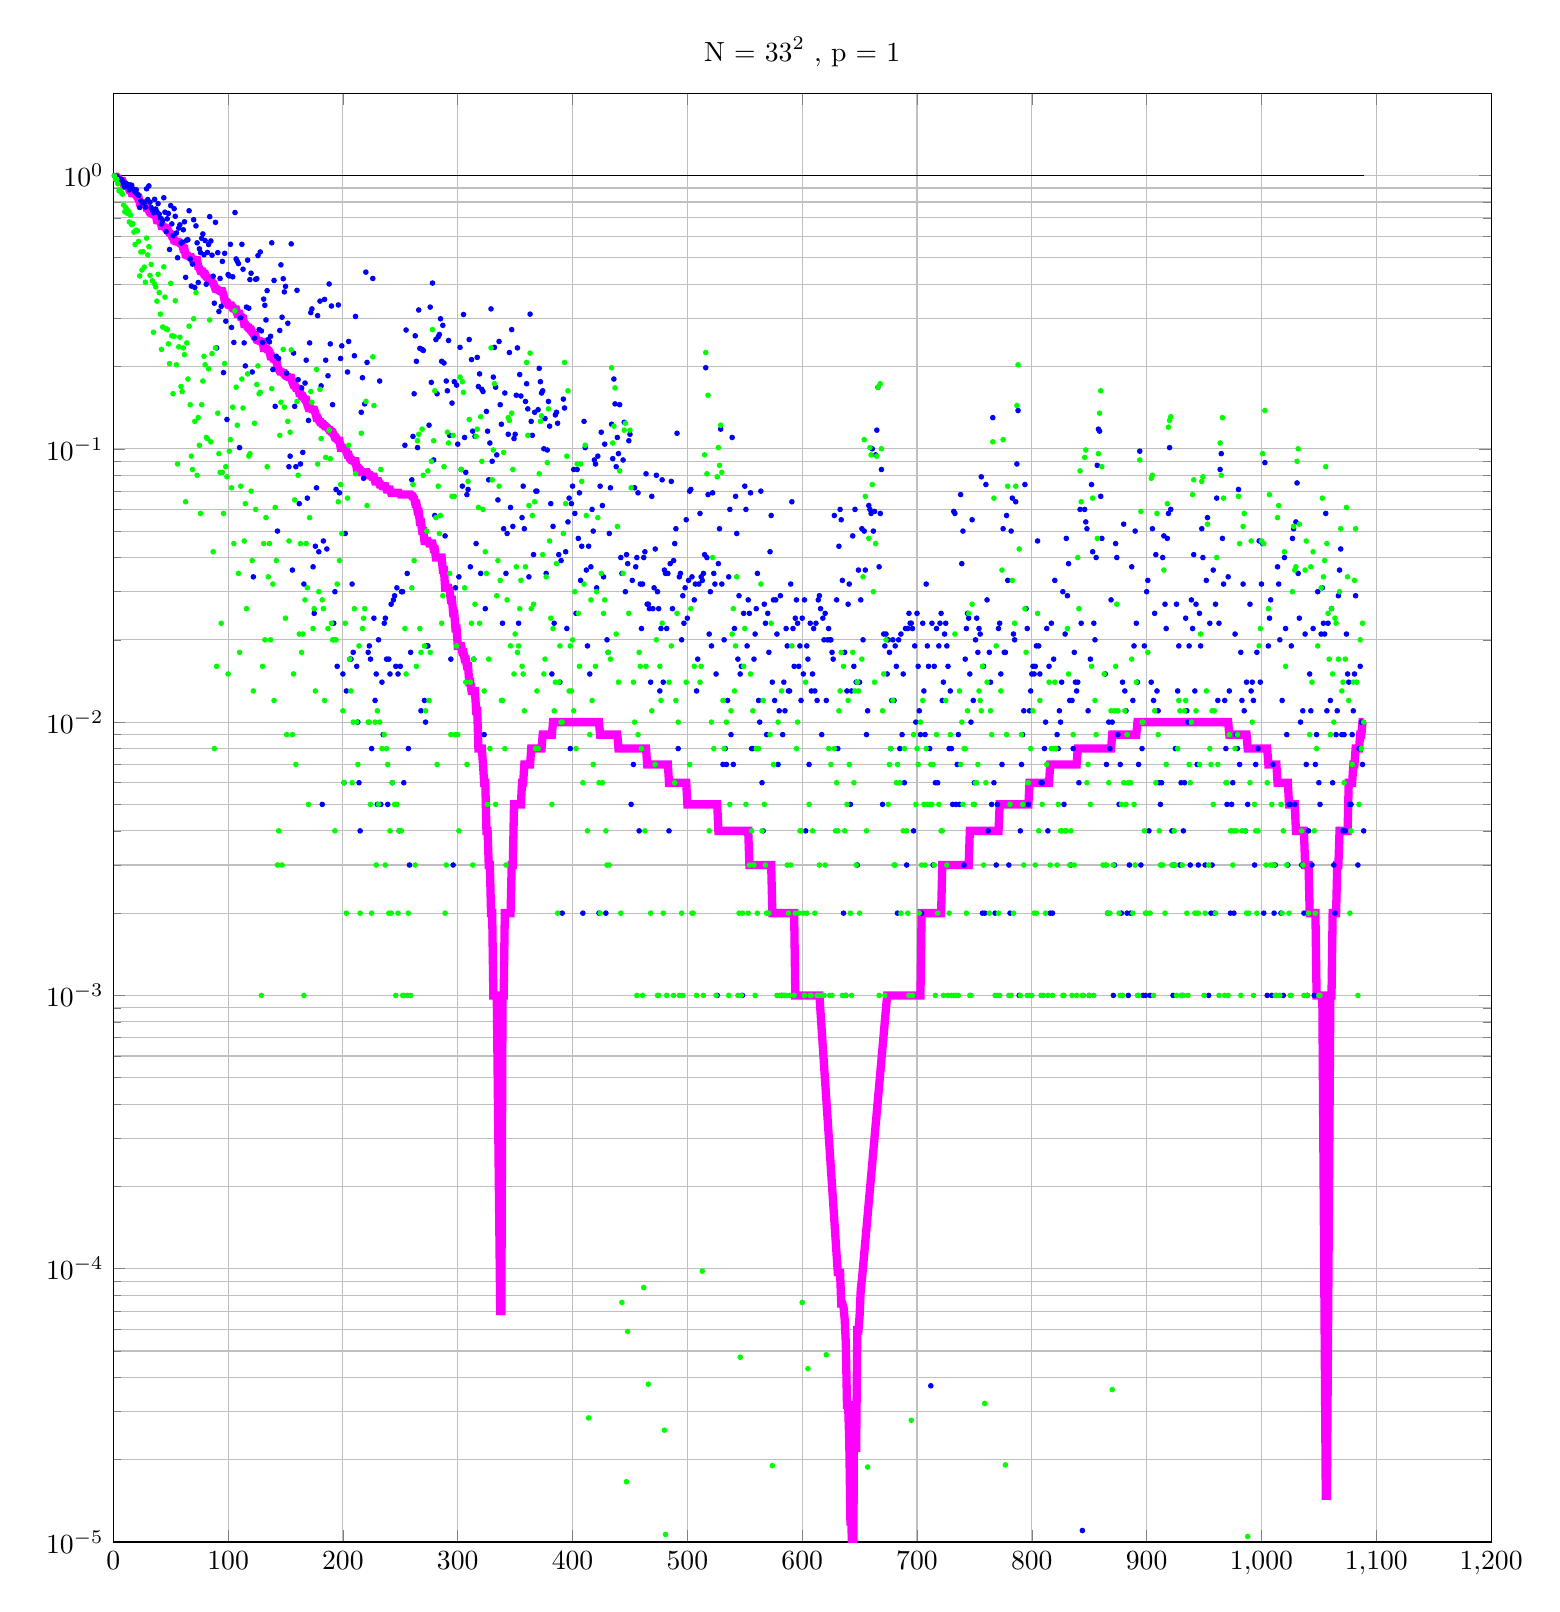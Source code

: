 % This file was created by matlab2tikz v0.3.3.
% Copyright (c) 2008--2013, Nico Schlmer <nico.schloemer@gmail.com>
% All rights reserved.
% 
% The latest updates can be retrieved from
%   http://www.mathworks.com/matlabcentral/fileexchange/22022-matlab2tikz
% where you can also make suggestions and rate matlab2tikz.
% 
% 
% 

% defining custom colors
\definecolor{mycolor1}{rgb}{1,0,1}

\begin{tikzpicture}

\begin{axis}[%
width=6.889in,
height=7.244in,
scale only axis,
xmin=0,
xmax=1200,
xmajorgrids,
ymode=log,
ymin=1e-05,
ymax=2,
yminorticks=true,
ymajorgrids,
yminorgrids,
title={$\text{N = 33}^\text{2}\text{ , p = 1}$}
]
\addplot [
color=black,
solid,
forget plot
]
table[row sep=crcr]{
1 1.0\\
2 1.0\\
3 1.0\\
4 1.0\\
5 1.0\\
6 1.0\\
7 1.0\\
8 1.0\\
9 1.0\\
10 1.0\\
11 1.0\\
12 1.0\\
13 1.0\\
14 1.0\\
15 1.0\\
16 1.0\\
17 1.0\\
18 1\\
19 1.0\\
20 1.0\\
21 1.0\\
22 1.0\\
23 1\\
24 1.0\\
25 1.0\\
26 1.0\\
27 1\\
28 1.0\\
29 1.0\\
30 1.0\\
31 1.0\\
32 1.0\\
33 1.0\\
34 1.0\\
35 1.0\\
36 1.0\\
37 1.0\\
38 1.0\\
39 1.0\\
40 1.0\\
41 1.0\\
42 1.0\\
43 1.0\\
44 1.0\\
45 1.0\\
46 1.0\\
47 1.0\\
48 1.0\\
49 1.0\\
50 1.0\\
51 1.0\\
52 1.0\\
53 1.0\\
54 1.0\\
55 1\\
56 1.0\\
57 1.0\\
58 1.0\\
59 1\\
60 1.0\\
61 1.0\\
62 1\\
63 1.0\\
64 1.0\\
65 1.0\\
66 1.0\\
67 1.0\\
68 1.0\\
69 1.0\\
70 1\\
71 1.0\\
72 1.0\\
73 1.0\\
74 1.0\\
75 1\\
76 1.0\\
77 1.0\\
78 1.0\\
79 1.0\\
80 1.0\\
81 1\\
82 1.0\\
83 1.0\\
84 1.0\\
85 1.0\\
86 1.0\\
87 1.0\\
88 1\\
89 1.0\\
90 1.0\\
91 1.0\\
92 1.0\\
93 1.0\\
94 1.0\\
95 1.0\\
96 1.0\\
97 1.0\\
98 1.0\\
99 1.0\\
100 1.0\\
101 1.0\\
102 1.0\\
103 1.0\\
104 1.0\\
105 1.0\\
106 1.0\\
107 1.0\\
108 1.0\\
109 1.0\\
110 1\\
111 1.0\\
112 1.0\\
113 1.0\\
114 1.0\\
115 1.0\\
116 1.0\\
117 1.0\\
118 1.0\\
119 1.0\\
120 1.0\\
121 1.0\\
122 1.0\\
123 1\\
124 1.0\\
125 1.0\\
126 1.0\\
127 1\\
128 1.0\\
129 1.0\\
130 1.0\\
131 1.0\\
132 1.0\\
133 1.0\\
134 1\\
135 1.0\\
136 1.0\\
137 1.0\\
138 1.0\\
139 1.0\\
140 1.0\\
141 1.0\\
142 1\\
143 1.0\\
144 1\\
145 1.0\\
146 1.0\\
147 1.0\\
148 1.0\\
149 1.0\\
150 1.0\\
151 1.0\\
152 1.0\\
153 1.0\\
154 1.0\\
155 1.0\\
156 1.0\\
157 1.0\\
158 1.0\\
159 1\\
160 1.0\\
161 1.0\\
162 1\\
163 1.0\\
164 1.0\\
165 1.0\\
166 1.0\\
167 1.0\\
168 1.0\\
169 1.0\\
170 1.0\\
171 1.0\\
172 1.0\\
173 1.0\\
174 1.0\\
175 1.0\\
176 1.0\\
177 1.0\\
178 1.0\\
179 1.0\\
180 1.0\\
181 1.0\\
182 1.0\\
183 1\\
184 1.0\\
185 1.0\\
186 1.0\\
187 1.0\\
188 1.0\\
189 1\\
190 1.0\\
191 1.0\\
192 1.0\\
193 1\\
194 1.0\\
195 1.0\\
196 1.0\\
197 1.0\\
198 1.0\\
199 1\\
200 1.0\\
201 1.0\\
202 1.0\\
203 1.0\\
204 1.0\\
205 1.0\\
206 1.0\\
207 1.0\\
208 1.0\\
209 1.0\\
210 1.0\\
211 1.0\\
212 1.0\\
213 1\\
214 1.0\\
215 1.0\\
216 1.0\\
217 1.0\\
218 1.0\\
219 1.0\\
220 1.0\\
221 1.0\\
222 1.0\\
223 1.0\\
224 1.0\\
225 1\\
226 1.0\\
227 1.0\\
228 1.0\\
229 1.0\\
230 1.0\\
231 1.0\\
232 1.0\\
233 1.0\\
234 1.0\\
235 1.0\\
236 1\\
237 1.0\\
238 1\\
239 1.0\\
240 1.0\\
241 1\\
242 1.0\\
243 1.0\\
244 1.0\\
245 1.0\\
246 1.0\\
247 1.0\\
248 1.0\\
249 1.0\\
250 1.0\\
251 1.0\\
252 1.0\\
253 1.0\\
254 1.0\\
255 1.0\\
256 1.0\\
257 1.0\\
258 1.0\\
259 1.0\\
260 1.0\\
261 1.0\\
262 1.0\\
263 1.0\\
264 1.0\\
265 1\\
266 1.0\\
267 1.0\\
268 1.0\\
269 1\\
270 1.0\\
271 1.0\\
272 1.0\\
273 1.0\\
274 1.0\\
275 1.0\\
276 1.0\\
277 1.0\\
278 1\\
279 1.0\\
280 1.0\\
281 1.0\\
282 1.0\\
283 1.0\\
284 1\\
285 1.0\\
286 1\\
287 1.0\\
288 1.0\\
289 1.0\\
290 1.0\\
291 1.0\\
292 1.0\\
293 1.0\\
294 1.0\\
295 1.0\\
296 1.0\\
297 1.0\\
298 1.0\\
299 1.0\\
300 1.0\\
301 1.0\\
302 1.0\\
303 1.0\\
304 1\\
305 1\\
306 1.0\\
307 1.0\\
308 1.0\\
309 1.0\\
310 1.0\\
311 1.0\\
312 1.0\\
313 1.0\\
314 1.0\\
315 1.0\\
316 1.0\\
317 1.0\\
318 1.0\\
319 1.0\\
320 1.0\\
321 1.0\\
322 1.0\\
323 1.0\\
324 1.0\\
325 1\\
326 1.0\\
327 1\\
328 1.0\\
329 1.0\\
330 1.0\\
331 1.0\\
332 1.0\\
333 1\\
334 1.0\\
335 1.0\\
336 1.0\\
337 1.0\\
338 1.0\\
339 1.0\\
340 1.0\\
341 1.0\\
342 1.0\\
343 1.0\\
344 1\\
345 1\\
346 1.0\\
347 1.0\\
348 1.0\\
349 1.0\\
350 1.0\\
351 1.0\\
352 1.0\\
353 1.0\\
354 1.0\\
355 1.0\\
356 1.0\\
357 1.0\\
358 1.0\\
359 1.0\\
360 1.0\\
361 1.0\\
362 1.0\\
363 1.0\\
364 1\\
365 1.0\\
366 1.0\\
367 1.0\\
368 1.0\\
369 1.0\\
370 1.0\\
371 1.0\\
372 1.0\\
373 1.0\\
374 1\\
375 1\\
376 1.0\\
377 1.0\\
378 1.0\\
379 1.0\\
380 1.0\\
381 1.0\\
382 1.0\\
383 1.0\\
384 1.0\\
385 1.0\\
386 1.0\\
387 1.0\\
388 1.0\\
389 1.0\\
390 1.0\\
391 1.0\\
392 1.0\\
393 1.0\\
394 1.0\\
395 1\\
396 1.0\\
397 1.0\\
398 1.0\\
399 1.0\\
400 1.0\\
401 1.0\\
402 1.0\\
403 1.0\\
404 1.0\\
405 1.0\\
406 1\\
407 1.0\\
408 1.0\\
409 1.0\\
410 1.0\\
411 1.0\\
412 1.0\\
413 1.0\\
414 1.0\\
415 1.0\\
416 1\\
417 1.0\\
418 1.0\\
419 1.0\\
420 1.0\\
421 1.0\\
422 1.0\\
423 1.0\\
424 1.0\\
425 1\\
426 1.0\\
427 1\\
428 1.0\\
429 1.0\\
430 1.0\\
431 1.0\\
432 1.0\\
433 1.0\\
434 1.0\\
435 1.0\\
436 1.0\\
437 1.0\\
438 1.0\\
439 1.0\\
440 1.0\\
441 1.0\\
442 1.0\\
443 1.0\\
444 1.0\\
445 1.0\\
446 1.0\\
447 1.0\\
448 1.0\\
449 1.0\\
450 1\\
451 1.0\\
452 1.0\\
453 1.0\\
454 1.0\\
455 1.0\\
456 1.0\\
457 1.0\\
458 1.0\\
459 1.0\\
460 1\\
461 1.0\\
462 1.0\\
463 1.0\\
464 1.0\\
465 1.0\\
466 1.0\\
467 1.0\\
468 1\\
469 1.0\\
470 1.0\\
471 1.0\\
472 1.0\\
473 1.0\\
474 1.0\\
475 1.0\\
476 1.0\\
477 1.0\\
478 1.0\\
479 1.0\\
480 1.0\\
481 1.0\\
482 1.0\\
483 1.0\\
484 1.0\\
485 1\\
486 1.0\\
487 1.0\\
488 1.0\\
489 1.0\\
490 1.0\\
491 1.0\\
492 1.0\\
493 1.0\\
494 1.0\\
495 1.0\\
496 1.0\\
497 1.0\\
498 1.0\\
499 1.0\\
500 1.0\\
501 1.0\\
502 1.0\\
503 1.0\\
504 1.0\\
505 1.0\\
506 1.0\\
507 1.0\\
508 1.0\\
509 1.0\\
510 1.0\\
511 1.0\\
512 1.0\\
513 1.0\\
514 1.0\\
515 1.0\\
516 1.0\\
517 1.0\\
518 1.0\\
519 1.0\\
520 1.0\\
521 1.0\\
522 1.0\\
523 1.0\\
524 1\\
525 1.0\\
526 1\\
527 1.0\\
528 1.0\\
529 1.0\\
530 1.0\\
531 1.0\\
532 1.0\\
533 1.0\\
534 1.0\\
535 1.0\\
536 1\\
537 1.0\\
538 1.0\\
539 1.0\\
540 1.0\\
541 1\\
542 1.0\\
543 1.0\\
544 1.0\\
545 1\\
546 1.0\\
547 1.0\\
548 1.0\\
549 1.0\\
550 1.0\\
551 1.0\\
552 1.0\\
553 1.0\\
554 1\\
555 1.0\\
556 1.0\\
557 1.0\\
558 1.0\\
559 1\\
560 1.0\\
561 1.0\\
562 1.0\\
563 1.0\\
564 1.0\\
565 1.0\\
566 1.0\\
567 1.0\\
568 1.0\\
569 1.0\\
570 1.0\\
571 1.0\\
572 1\\
573 1.0\\
574 1.0\\
575 1.0\\
576 1.0\\
577 1.0\\
578 1.0\\
579 1.0\\
580 1.0\\
581 1.0\\
582 1.0\\
583 1.0\\
584 1.0\\
585 1.0\\
586 1.0\\
587 1.0\\
588 1.0\\
589 1.0\\
590 1.0\\
591 1.0\\
592 1.0\\
593 1.0\\
594 1.0\\
595 1.0\\
596 1.0\\
597 1.0\\
598 1.0\\
599 1.0\\
600 1.0\\
601 1.0\\
602 1.0\\
603 1.0\\
604 1.0\\
605 1.0\\
606 1.0\\
607 1.0\\
608 1.0\\
609 1.0\\
610 1.0\\
611 1.0\\
612 1.0\\
613 1.0\\
614 1.0\\
615 1.0\\
616 1.0\\
617 1.0\\
618 1.0\\
619 1.0\\
620 1.0\\
621 1.0\\
622 1.0\\
623 1.0\\
624 1.0\\
625 1.0\\
626 1.0\\
627 1.0\\
628 1.0\\
629 1.0\\
630 1.0\\
631 1.0\\
632 1.0\\
633 1.0\\
634 1.0\\
635 1\\
636 1.0\\
637 1.0\\
638 1.0\\
639 1.0\\
640 1.0\\
641 1.0\\
642 1.0\\
643 1\\
644 1.0\\
645 1.0\\
646 1.0\\
647 1.0\\
648 1\\
649 1.0\\
650 1.0\\
651 1.0\\
652 1.0\\
653 1.0\\
654 1\\
655 1\\
656 1.0\\
657 1.0\\
658 1.0\\
659 1.0\\
660 1.0\\
661 1.0\\
662 1\\
663 1.0\\
664 1.0\\
665 1.0\\
666 1.0\\
667 1.0\\
668 1.0\\
669 1.0\\
670 1\\
671 1.0\\
672 1.0\\
673 1.0\\
674 1\\
675 1.0\\
676 1.0\\
677 1.0\\
678 1.0\\
679 1.0\\
680 1.0\\
681 1.0\\
682 1.0\\
683 1.0\\
684 1\\
685 1.0\\
686 1.0\\
687 1.0\\
688 1.0\\
689 1.0\\
690 1.0\\
691 1.0\\
692 1.0\\
693 1.0\\
694 1.0\\
695 1\\
696 1.0\\
697 1.0\\
698 1.0\\
699 1.0\\
700 1\\
701 1.0\\
702 1.0\\
703 1.0\\
704 1.0\\
705 1.0\\
706 1.0\\
707 1.0\\
708 1.0\\
709 1.0\\
710 1.0\\
711 1.0\\
712 1.0\\
713 1.0\\
714 1.0\\
715 1.0\\
716 1.0\\
717 1.0\\
718 1\\
719 1.0\\
720 1.0\\
721 1.0\\
722 1.0\\
723 1.0\\
724 1.0\\
725 1.0\\
726 1.0\\
727 1.0\\
728 1.0\\
729 1.0\\
730 1.0\\
731 1.0\\
732 1.0\\
733 1.0\\
734 1.0\\
735 1.0\\
736 1.0\\
737 1.0\\
738 1.0\\
739 1.0\\
740 1.0\\
741 1\\
742 1.0\\
743 1.0\\
744 1.0\\
745 1.0\\
746 1\\
747 1\\
748 1\\
749 1.0\\
750 1.0\\
751 1.0\\
752 1.0\\
753 1.0\\
754 1.0\\
755 1.0\\
756 1.0\\
757 1.0\\
758 1.0\\
759 1.0\\
760 1.0\\
761 1.0\\
762 1.0\\
763 1.0\\
764 1.0\\
765 1.0\\
766 1.0\\
767 1.0\\
768 1.0\\
769 1.0\\
770 1\\
771 1.0\\
772 1.0\\
773 1.0\\
774 1.0\\
775 1.0\\
776 1.0\\
777 1.0\\
778 1.0\\
779 1.0\\
780 1.0\\
781 1.0\\
782 1.0\\
783 1.0\\
784 1.0\\
785 1.0\\
786 1.0\\
787 1.0\\
788 1.0\\
789 1.0\\
790 1.0\\
791 1.0\\
792 1\\
793 1.0\\
794 1\\
795 1.0\\
796 1.0\\
797 1.0\\
798 1\\
799 1.0\\
800 1.0\\
801 1.0\\
802 1.0\\
803 1.0\\
804 1.0\\
805 1.0\\
806 1.0\\
807 1.0\\
808 1.0\\
809 1.0\\
810 1.0\\
811 1.0\\
812 1.0\\
813 1.0\\
814 1.0\\
815 1.0\\
816 1\\
817 1.0\\
818 1\\
819 1.0\\
820 1.0\\
821 1.0\\
822 1.0\\
823 1.0\\
824 1.0\\
825 1.0\\
826 1.0\\
827 1.0\\
828 1.0\\
829 1.0\\
830 1.0\\
831 1.0\\
832 1.0\\
833 1.0\\
834 1.0\\
835 1.0\\
836 1\\
837 1.0\\
838 1.0\\
839 1.0\\
840 1.0\\
841 1.0\\
842 1.0\\
843 1\\
844 1.0\\
845 1.0\\
846 1\\
847 1.0\\
848 1.0\\
849 1.0\\
850 1.0\\
851 1.0\\
852 1.0\\
853 1.0\\
854 1.0\\
855 1.0\\
856 1.0\\
857 1.0\\
858 1.0\\
859 1.0\\
860 1.0\\
861 1.0\\
862 1.0\\
863 1.0\\
864 1.0\\
865 1\\
866 1.0\\
867 1.0\\
868 1\\
869 1.0\\
870 1\\
871 1.0\\
872 1.0\\
873 1.0\\
874 1.0\\
875 1.0\\
876 1.0\\
877 1.0\\
878 1\\
879 1.0\\
880 1.0\\
881 1.0\\
882 1.0\\
883 1\\
884 1.0\\
885 1\\
886 1.0\\
887 1.0\\
888 1.0\\
889 1.0\\
890 1.0\\
891 1.0\\
892 1.0\\
893 1\\
894 1.0\\
895 1.0\\
896 1.0\\
897 1.0\\
898 1.0\\
899 1.0\\
900 1.0\\
901 1.0\\
902 1.0\\
903 1.0\\
904 1.0\\
905 1.0\\
906 1.0\\
907 1.0\\
908 1\\
909 1.0\\
910 1.0\\
911 1.0\\
912 1.0\\
913 1.0\\
914 1.0\\
915 1.0\\
916 1\\
917 1.0\\
918 1.0\\
919 1\\
920 1.0\\
921 1.0\\
922 1.0\\
923 1.0\\
924 1.0\\
925 1.0\\
926 1.0\\
927 1.0\\
928 1.0\\
929 1.0\\
930 1.0\\
931 1.0\\
932 1.0\\
933 1.0\\
934 1.0\\
935 1.0\\
936 1.0\\
937 1.0\\
938 1.0\\
939 1.0\\
940 1.0\\
941 1.0\\
942 1.0\\
943 1.0\\
944 1.0\\
945 1.0\\
946 1.0\\
947 1.0\\
948 1.0\\
949 1.0\\
950 1.0\\
951 1.0\\
952 1.0\\
953 1.0\\
954 1.0\\
955 1.0\\
956 1.0\\
957 1.0\\
958 1\\
959 1.0\\
960 1.0\\
961 1.0\\
962 1.0\\
963 1.0\\
964 1.0\\
965 1.0\\
966 1.0\\
967 1.0\\
968 1.0\\
969 1.0\\
970 1.0\\
971 1.0\\
972 1.0\\
973 1.0\\
974 1.0\\
975 1.0\\
976 1.0\\
977 1.0\\
978 1.0\\
979 1.0\\
980 1.0\\
981 1\\
982 1.0\\
983 1\\
984 1.0\\
985 1.0\\
986 1.0\\
987 1.0\\
988 1.0\\
989 1.0\\
990 1.0\\
991 1.0\\
992 1.0\\
993 1.0\\
994 1\\
995 1.0\\
996 1.0\\
997 1.0\\
998 1.0\\
999 1.0\\
1000 1.0\\
1001 1.0\\
1002 1.0\\
1003 1.0\\
1004 1.0\\
1005 1.0\\
1006 1.0\\
1007 1.0\\
1008 1\\
1009 1.0\\
1010 1.0\\
1011 1.0\\
1012 1.0\\
1013 1.0\\
1014 1.0\\
1015 1\\
1016 1.0\\
1017 1.0\\
1018 1.0\\
1019 1.0\\
1020 1.0\\
1021 1.0\\
1022 1.0\\
1023 1.0\\
1024 1.0\\
1025 1.0\\
1026 1\\
1027 1\\
1028 1.0\\
1029 1\\
1030 1.0\\
1031 1.0\\
1032 1.0\\
1033 1.0\\
1034 1.0\\
1035 1.0\\
1036 1.0\\
1037 1.0\\
1038 1.0\\
1039 1.0\\
1040 1\\
1041 1.0\\
1042 1.0\\
1043 1.0\\
1044 1.0\\
1045 1.0\\
1046 1.0\\
1047 1\\
1048 1.0\\
1049 1.0\\
1050 1.0\\
1051 1.0\\
1052 1.0\\
1053 1.0\\
1054 1.0\\
1055 1.0\\
1056 1.0\\
1057 1.0\\
1058 1\\
1059 1.0\\
1060 1.0\\
1061 1.0\\
1062 1.0\\
1063 1.0\\
1064 1.0\\
1065 1.0\\
1066 1.0\\
1067 1.0\\
1068 1.0\\
1069 1.0\\
1070 1.0\\
1071 1.0\\
1072 1.0\\
1073 1.0\\
1074 1\\
1075 1.0\\
1076 1.0\\
1077 1.0\\
1078 1.0\\
1079 1.0\\
1080 1.0\\
1081 1.0\\
1082 1.0\\
1083 1.0\\
1084 1.0\\
1085 1.0\\
1086 1.0\\
1087 1.0\\
1088 1.0\\
1089 1.0\\
};
\addplot [
color=blue,
mark size=0.8pt,
only marks,
mark=*,
mark options={solid},
forget plot
]
table[row sep=crcr]{
1 0.999\\
2 0.992\\
3 0.991\\
4 0.981\\
5 0.964\\
6 0.968\\
7 0.968\\
8 0.955\\
9 0.935\\
10 0.91\\
11 0.937\\
12 0.92\\
13 0.926\\
14 0.886\\
15 0.922\\
16 0.921\\
17 0.895\\
18 0.889\\
19 0.869\\
20 0.887\\
21 0.854\\
22 0.846\\
23 0.764\\
24 0.806\\
25 0.798\\
26 0.793\\
27 0.793\\
28 0.766\\
29 0.894\\
30 0.816\\
31 0.916\\
32 0.799\\
33 0.764\\
34 0.748\\
35 0.73\\
36 0.818\\
37 0.754\\
38 0.737\\
39 0.789\\
40 0.722\\
41 0.699\\
42 0.664\\
43 0.684\\
44 0.829\\
45 0.734\\
46 0.623\\
47 0.694\\
48 0.726\\
49 0.536\\
50 0.776\\
51 0.665\\
52 0.602\\
53 0.756\\
54 0.709\\
55 0.616\\
56 0.5\\
57 0.642\\
58 0.66\\
59 0.566\\
60 0.57\\
61 0.633\\
62 0.677\\
63 0.424\\
64 0.58\\
65 0.582\\
66 0.743\\
67 0.495\\
68 0.394\\
69 0.474\\
70 0.689\\
71 0.389\\
72 0.654\\
73 0.567\\
74 0.406\\
75 0.539\\
76 0.522\\
77 0.589\\
78 0.611\\
79 0.513\\
80 0.578\\
81 0.4\\
82 0.523\\
83 0.559\\
84 0.707\\
85 0.576\\
86 0.511\\
87 0.428\\
88 0.341\\
89 0.674\\
90 0.234\\
91 0.522\\
92 0.318\\
93 0.42\\
94 0.332\\
95 0.485\\
96 0.19\\
97 0.519\\
98 0.293\\
99 0.128\\
100 0.434\\
101 0.429\\
102 0.56\\
103 0.278\\
104 0.426\\
105 0.245\\
106 0.732\\
107 0.495\\
108 0.485\\
109 0.476\\
110 0.101\\
111 0.302\\
112 0.56\\
113 0.454\\
114 0.244\\
115 0.201\\
116 0.33\\
117 0.49\\
118 0.327\\
119 0.416\\
120 0.439\\
121 0.191\\
122 0.034\\
123 0.254\\
124 0.417\\
125 0.419\\
126 0.509\\
127 0.273\\
128 0.525\\
129 0.27\\
130 0.245\\
131 0.353\\
132 0.335\\
133 0.296\\
134 0.379\\
135 0.251\\
136 0.246\\
137 0.258\\
138 0.567\\
139 0.195\\
140 0.413\\
141 0.143\\
142 0.218\\
143 0.05\\
144 0.214\\
145 0.271\\
146 0.471\\
147 0.303\\
148 0.419\\
149 0.375\\
150 0.393\\
151 0.189\\
152 0.288\\
153 0.086\\
154 0.094\\
155 0.562\\
156 0.036\\
157 0.224\\
158 0.143\\
159 0.086\\
160 0.38\\
161 0.179\\
162 0.063\\
163 0.088\\
164 0.167\\
165 0.097\\
166 0.032\\
167 0.174\\
168 0.211\\
169 0.066\\
170 0.127\\
171 0.244\\
172 0.315\\
173 0.325\\
174 0.037\\
175 0.025\\
176 0.044\\
177 0.072\\
178 0.307\\
179 0.042\\
180 0.347\\
181 0.17\\
182 0.005\\
183 0.046\\
184 0.352\\
185 0.211\\
186 0.043\\
187 0.185\\
188 0.401\\
189 0.242\\
190 0.333\\
191 0.145\\
192 0.023\\
193 0.03\\
194 0.071\\
195 0.016\\
196 0.336\\
197 0.069\\
198 0.214\\
199 0.238\\
200 0.015\\
201 0.006\\
202 0.049\\
203 0.013\\
204 0.191\\
205 0.247\\
206 0.017\\
207 0.017\\
208 0.032\\
209 0.018\\
210 0.219\\
211 0.305\\
212 0.016\\
213 0.01\\
214 0.006\\
215 0.004\\
216 0.136\\
217 0.182\\
218 0.078\\
219 0.146\\
220 0.443\\
221 0.207\\
222 0.018\\
223 0.019\\
224 0.017\\
225 0.008\\
226 0.42\\
227 0.024\\
228 0.012\\
229 0.015\\
230 0.005\\
231 0.02\\
232 0.177\\
233 0.005\\
234 0.014\\
235 0.009\\
236 0.023\\
237 0.024\\
238 0.017\\
239 0.005\\
240 0.017\\
241 0.015\\
242 0.027\\
243 0.006\\
244 0.028\\
245 0.029\\
246 0.016\\
247 0.031\\
248 0.015\\
249 0.004\\
250 0.016\\
251 0.03\\
252 0.03\\
253 0.006\\
254 0.103\\
255 0.272\\
256 0.035\\
257 0.008\\
258 0.003\\
259 0.018\\
260 0.077\\
261 0.111\\
262 0.159\\
263 0.259\\
264 0.209\\
265 0.101\\
266 0.322\\
267 0.233\\
268 0.011\\
269 0.231\\
270 0.229\\
271 0.012\\
272 0.01\\
273 0.019\\
274 0.019\\
275 0.122\\
276 0.33\\
277 0.175\\
278 0.404\\
279 0.091\\
280 0.057\\
281 0.251\\
282 0.159\\
283 0.257\\
284 0.262\\
285 0.299\\
286 0.209\\
287 0.283\\
288 0.206\\
289 0.048\\
290 0.177\\
291 0.163\\
292 0.249\\
293 0.112\\
294 0.017\\
295 0.147\\
296 0.003\\
297 0.176\\
298 0.031\\
299 0.171\\
300 0.104\\
301 0.034\\
302 0.235\\
303 0.084\\
304 0.073\\
305 0.31\\
306 0.11\\
307 0.082\\
308 0.068\\
309 0.071\\
310 0.251\\
311 0.037\\
312 0.212\\
313 0.116\\
314 0.017\\
315 0.111\\
316 0.045\\
317 0.216\\
318 0.169\\
319 0.188\\
320 0.035\\
321 0.165\\
322 0.162\\
323 0.009\\
324 0.026\\
325 0.137\\
326 0.116\\
327 0.077\\
328 0.105\\
329 0.325\\
330 0.09\\
331 0.183\\
332 0.235\\
333 0.168\\
334 0.095\\
335 0.065\\
336 0.247\\
337 0.145\\
338 0.123\\
339 0.023\\
340 0.051\\
341 0.16\\
342 0.035\\
343 0.049\\
344 0.113\\
345 0.225\\
346 0.061\\
347 0.273\\
348 0.052\\
349 0.109\\
350 0.113\\
351 0.157\\
352 0.234\\
353 0.023\\
354 0.187\\
355 0.156\\
356 0.056\\
357 0.073\\
358 0.051\\
359 0.149\\
360 0.173\\
361 0.14\\
362 0.034\\
363 0.311\\
364 0.126\\
365 0.112\\
366 0.041\\
367 0.136\\
368 0.07\\
369 0.07\\
370 0.139\\
371 0.197\\
372 0.176\\
373 0.16\\
374 0.163\\
375 0.1\\
376 0.129\\
377 0.035\\
378 0.099\\
379 0.149\\
380 0.121\\
381 0.063\\
382 0.015\\
383 0.052\\
384 0.023\\
385 0.133\\
386 0.136\\
387 0.124\\
388 0.041\\
389 0.014\\
390 0.039\\
391 0.002\\
392 0.152\\
393 0.141\\
394 0.042\\
395 0.022\\
396 0.054\\
397 0.066\\
398 0.008\\
399 0.063\\
400 0.073\\
401 0.084\\
402 0.058\\
403 0.025\\
404 0.084\\
405 0.047\\
406 0.069\\
407 0.033\\
408 0.044\\
409 0.002\\
410 0.126\\
411 0.101\\
412 0.036\\
413 0.019\\
414 0.044\\
415 0.015\\
416 0.037\\
417 0.06\\
418 0.05\\
419 0.091\\
420 0.088\\
421 0.031\\
422 0.094\\
423 0.002\\
424 0.073\\
425 0.115\\
426 0.062\\
427 0.034\\
428 0.104\\
429 0.002\\
430 0.02\\
431 0.018\\
432 0.049\\
433 0.072\\
434 0.123\\
435 0.092\\
436 0.18\\
437 0.146\\
438 0.086\\
439 0.11\\
440 0.096\\
441 0.145\\
442 0.04\\
443 0.035\\
444 0.091\\
445 0.125\\
446 0.03\\
447 0.041\\
448 0.038\\
449 0.107\\
450 0.113\\
451 0.005\\
452 0.033\\
453 0.007\\
454 0.072\\
455 0.037\\
456 0.04\\
457 0.069\\
458 0.004\\
459 0.032\\
460 0.022\\
461 0.032\\
462 0.04\\
463 0.042\\
464 0.081\\
465 0.027\\
466 0.027\\
467 0.026\\
468 0.014\\
469 0.067\\
470 0.026\\
471 0.031\\
472 0.043\\
473 0.08\\
474 0.03\\
475 0.026\\
476 0.013\\
477 0.022\\
478 0.077\\
479 0.014\\
480 0.036\\
481 0.035\\
482 0.022\\
483 0.035\\
484 0.004\\
485 0.038\\
486 0.076\\
487 0.026\\
488 0.039\\
489 0.045\\
490 0.051\\
491 0.114\\
492 0.008\\
493 0.034\\
494 0.035\\
495 0.02\\
496 0.029\\
497 0.023\\
498 0.031\\
499 0.055\\
500 0.024\\
501 0.033\\
502 0.07\\
503 0.071\\
504 0.034\\
505 0.0\\
506 0.028\\
507 0.032\\
508 0.013\\
509 0.017\\
510 0.032\\
511 0.058\\
512 0.034\\
513 0.033\\
514 0.035\\
515 0.041\\
516 0.198\\
517 0.04\\
518 0.068\\
519 0.021\\
520 0.03\\
521 0.019\\
522 0.069\\
523 0.035\\
524 0.032\\
525 0.015\\
526 0.001\\
527 0.038\\
528 0.051\\
529 0.118\\
530 0.032\\
531 0.007\\
532 0.02\\
533 0.008\\
534 0.007\\
535 0.012\\
536 0.034\\
537 0.06\\
538 0.009\\
539 0.11\\
540 0.007\\
541 0.022\\
542 0.067\\
543 0.049\\
544 0.017\\
545 0.029\\
546 0.015\\
547 0.016\\
548 0.001\\
549 0.025\\
550 0.073\\
551 0.06\\
552 0.019\\
553 0.028\\
554 0.025\\
555 0.069\\
556 0.008\\
557 0.008\\
558 0.017\\
559 0.021\\
560 0.026\\
561 0.035\\
562 0.012\\
563 0.01\\
564 0.07\\
565 0.006\\
566 0.004\\
567 0.027\\
568 0.023\\
569 0.009\\
570 0.025\\
571 0.018\\
572 0.042\\
573 0.057\\
574 0.014\\
575 0.028\\
576 0.012\\
577 0.028\\
578 0.021\\
579 0.007\\
580 0.011\\
581 0.029\\
582 0.001\\
583 0.009\\
584 0.014\\
585 0.011\\
586 0.022\\
587 0.019\\
588 0.013\\
589 0.013\\
590 0.032\\
591 0.064\\
592 0.022\\
593 0.016\\
594 0.024\\
595 0.028\\
596 0.023\\
597 0.016\\
598 0.019\\
599 0.012\\
600 0.024\\
601 0.015\\
602 0.028\\
603 0.004\\
604 0.019\\
605 0.017\\
606 0.007\\
607 0.023\\
608 0.013\\
609 0.015\\
610 0.022\\
611 0.013\\
612 0.023\\
613 0.012\\
614 0.028\\
615 0.029\\
616 0.026\\
617 0.009\\
618 0.024\\
619 0.02\\
620 0.025\\
621 0.012\\
622 0.02\\
623 0.022\\
624 0.02\\
625 0.02\\
626 0.018\\
627 0.017\\
628 0.057\\
629 0.0\\
630 0.028\\
631 0.008\\
632 0.044\\
633 0.06\\
634 0.055\\
635 0.033\\
636 0.002\\
637 0.018\\
638 0.001\\
639 0.013\\
640 0.027\\
641 0.032\\
642 0.005\\
643 0.013\\
644 0.048\\
645 0.016\\
646 0.06\\
647 0.014\\
648 0.003\\
649 0.036\\
650 0.014\\
651 0.028\\
652 0.051\\
653 0.02\\
654 0.05\\
655 0.036\\
656 0.009\\
657 0.011\\
658 0.062\\
659 0.06\\
660 0.058\\
661 0.1\\
662 0.05\\
663 0.059\\
664 0.095\\
665 0.117\\
666 0.168\\
667 0.037\\
668 0.058\\
669 0.084\\
670 0.005\\
671 0.021\\
672 0.019\\
673 0.021\\
674 0.015\\
675 0.02\\
676 0.018\\
677 0.008\\
678 0.012\\
679 0.02\\
680 0.012\\
681 0.019\\
682 0.016\\
683 0.002\\
684 0.02\\
685 0.008\\
686 0.021\\
687 0.009\\
688 0.015\\
689 0.006\\
690 0.022\\
691 0.003\\
692 0.022\\
693 0.025\\
694 0.023\\
695 0.023\\
696 0.022\\
697 0.004\\
698 0.019\\
699 0.01\\
700 0.025\\
701 0.016\\
702 0.011\\
703 0.009\\
704 0.002\\
705 0.023\\
706 0.013\\
707 0.009\\
708 0.032\\
709 0.019\\
710 0.016\\
711 0.008\\
712 3.73e-05\\
713 0.023\\
714 0.003\\
715 0.016\\
716 0.006\\
717 0.022\\
718 0.006\\
719 0.019\\
720 0.023\\
721 0.025\\
722 0.012\\
723 0.014\\
724 0.021\\
725 0.023\\
726 0.019\\
727 0.016\\
728 0.008\\
729 0.013\\
730 0.008\\
731 0.005\\
732 0.059\\
733 0.058\\
734 0.005\\
735 0.007\\
736 0.009\\
737 0.005\\
738 0.068\\
739 0.038\\
740 0.05\\
741 0.003\\
742 0.017\\
743 0.022\\
744 0.025\\
745 0.024\\
746 0.015\\
747 0.01\\
748 0.055\\
749 0.012\\
750 0.006\\
751 0.02\\
752 0.024\\
753 0.018\\
754 0.022\\
755 0.021\\
756 0.079\\
757 0.002\\
758 0.016\\
759 0.002\\
760 0.074\\
761 0.028\\
762 0.004\\
763 0.018\\
764 0.014\\
765 0.005\\
766 0.13\\
767 0.006\\
768 0.002\\
769 0.003\\
770 0.005\\
771 0.022\\
772 0.023\\
773 0.015\\
774 0.007\\
775 0.051\\
776 0.018\\
777 0.018\\
778 0.057\\
779 0.033\\
780 0.003\\
781 0.002\\
782 0.05\\
783 0.066\\
784 0.021\\
785 0.02\\
786 0.064\\
787 0.088\\
788 0.138\\
789 0.001\\
790 0.004\\
791 0.007\\
792 0.009\\
793 0.011\\
794 0.074\\
795 0.026\\
796 0.022\\
797 0.005\\
798 0.011\\
799 0.013\\
800 0.015\\
801 0.016\\
802 0.015\\
803 0.016\\
804 0.019\\
805 0.046\\
806 0.019\\
807 0.015\\
808 0.006\\
809 0.006\\
810 0.0\\
811 0.008\\
812 0.01\\
813 0.022\\
814 0.004\\
815 0.016\\
816 0.002\\
817 0.023\\
818 0.002\\
819 0.017\\
820 0.033\\
821 0.008\\
822 0.009\\
823 0.008\\
824 0.011\\
825 0.01\\
826 0.014\\
827 0.03\\
828 0.005\\
829 0.021\\
830 0.047\\
831 0.029\\
832 0.038\\
833 0.012\\
834 0.003\\
835 0.012\\
836 0.008\\
837 0.018\\
838 0.014\\
839 0.013\\
840 0.014\\
841 0.006\\
842 0.06\\
843 0.023\\
844 1.102e-05\\
845 0.0\\
846 0.06\\
847 0.054\\
848 0.051\\
849 0.011\\
850 0.001\\
851 0.017\\
852 0.074\\
853 0.042\\
854 0.023\\
855 0.02\\
856 0.04\\
857 0.087\\
858 0.118\\
859 0.116\\
860 0.067\\
861 0.047\\
862 0.0\\
863 0.0\\
864 0.015\\
865 0.007\\
866 0.002\\
867 0.01\\
868 0.008\\
869 0.028\\
870 0.01\\
871 0.001\\
872 0.003\\
873 0.045\\
874 0.04\\
875 0.009\\
876 0.005\\
877 0.007\\
878 0.002\\
879 0.014\\
880 0.053\\
881 0.013\\
882 0.011\\
883 0.002\\
884 0.001\\
885 0.003\\
886 0.002\\
887 0.037\\
888 0.012\\
889 0.019\\
890 0.05\\
891 0.023\\
892 0.014\\
893 0.007\\
894 0.098\\
895 0.003\\
896 0.008\\
897 0.001\\
898 0.019\\
899 0.001\\
900 0.03\\
901 0.033\\
902 0.004\\
903 0.001\\
904 0.014\\
905 0.051\\
906 0.012\\
907 0.025\\
908 0.041\\
909 0.013\\
910 0.011\\
911 0.006\\
912 0.005\\
913 0.006\\
914 0.04\\
915 0.048\\
916 0.027\\
917 0.022\\
918 0.047\\
919 0.058\\
920 0.101\\
921 0.06\\
922 0.004\\
923 0.001\\
924 0.003\\
925 0.008\\
926 0.027\\
927 0.013\\
928 0.019\\
929 0.003\\
930 0.006\\
931 0.001\\
932 0.004\\
933 0.006\\
934 0.024\\
935 0.011\\
936 0.01\\
937 0.019\\
938 0.003\\
939 0.028\\
940 0.022\\
941 0.041\\
942 0.013\\
943 0.027\\
944 0.007\\
945 0.003\\
946 0.025\\
947 0.019\\
948 0.051\\
949 0.04\\
950 0.0\\
951 0.003\\
952 0.033\\
953 0.056\\
954 0.001\\
955 0.023\\
956 0.002\\
957 0.003\\
958 0.036\\
959 0.002\\
960 0.027\\
961 0.066\\
962 0.012\\
963 0.023\\
964 0.084\\
965 0.096\\
966 0.047\\
967 0.032\\
968 0.012\\
969 0.008\\
970 0.005\\
971 0.034\\
972 0.013\\
973 0.002\\
974 0.005\\
975 0.006\\
976 0.002\\
977 0.021\\
978 0.009\\
979 0.008\\
980 0.071\\
981 0.007\\
982 0.018\\
983 0.012\\
984 0.032\\
985 0.011\\
986 0.004\\
987 0.014\\
988 0.005\\
989 0.0\\
990 0.027\\
991 0.013\\
992 0.014\\
993 0.012\\
994 0.003\\
995 0.007\\
996 0.018\\
997 0.008\\
998 0.046\\
999 0.014\\
1000 0.032\\
1001 0.045\\
1002 0.002\\
1003 0.089\\
1004 0.0\\
1005 0.001\\
1006 0.019\\
1007 0.024\\
1008 0.028\\
1009 0.001\\
1010 0.007\\
1011 0.002\\
1012 0.003\\
1013 0.0\\
1014 0.037\\
1015 0.032\\
1016 0.02\\
1017 0.002\\
1018 0.012\\
1019 0.001\\
1020 0.04\\
1021 0.022\\
1022 0.009\\
1023 0.003\\
1024 0.005\\
1025 0.005\\
1026 0.019\\
1027 0.047\\
1028 0.051\\
1029 0.005\\
1030 0.054\\
1031 0.075\\
1032 0.035\\
1033 0.024\\
1034 0.01\\
1035 0.003\\
1036 0.011\\
1037 0.002\\
1038 0.021\\
1039 0.007\\
1040 0.001\\
1041 0.004\\
1042 0.015\\
1043 0.011\\
1044 0.003\\
1045 0.022\\
1046 0.001\\
1047 0.007\\
1048 0.009\\
1049 0.03\\
1050 0.006\\
1051 0.005\\
1052 0.021\\
1053 0.031\\
1054 0.023\\
1055 0.021\\
1056 0.058\\
1057 0.011\\
1058 0.023\\
1059 0.0\\
1060 0.012\\
1061 0.026\\
1062 0.006\\
1063 0.003\\
1064 0.002\\
1065 0.009\\
1066 0.011\\
1067 0.029\\
1068 0.036\\
1069 0.043\\
1070 0.009\\
1071 0.004\\
1072 0.009\\
1073 0.004\\
1074 0.021\\
1075 0.015\\
1076 0.014\\
1077 0.005\\
1078 0.005\\
1079 0.009\\
1080 0.011\\
1081 0.015\\
1082 0.029\\
1083 0.0\\
1084 0.003\\
1085 0.008\\
1086 0.016\\
1087 0.01\\
1088 0.007\\
1089 0.004\\
};
\addplot [
color=mycolor1,
solid,
line width=3.0pt,
forget plot
]
table[row sep=crcr]{
1 0.999\\
2 0.99\\
3 0.99\\
4 0.981\\
5 0.962\\
6 0.962\\
7 0.955\\
8 0.955\\
9 0.929\\
10 0.918\\
11 0.918\\
12 0.913\\
13 0.912\\
14 0.887\\
15 0.887\\
16 0.861\\
17 0.86\\
18 0.857\\
19 0.857\\
20 0.847\\
21 0.832\\
22 0.831\\
23 0.795\\
24 0.795\\
25 0.793\\
26 0.792\\
27 0.792\\
28 0.79\\
29 0.763\\
30 0.763\\
31 0.744\\
32 0.73\\
33 0.728\\
34 0.722\\
35 0.719\\
36 0.719\\
37 0.717\\
38 0.685\\
39 0.684\\
40 0.683\\
41 0.683\\
42 0.655\\
43 0.655\\
44 0.649\\
45 0.644\\
46 0.644\\
47 0.64\\
48 0.626\\
49 0.615\\
50 0.612\\
51 0.599\\
52 0.599\\
53 0.577\\
54 0.574\\
55 0.573\\
56 0.572\\
57 0.572\\
58 0.564\\
59 0.562\\
60 0.562\\
61 0.538\\
62 0.538\\
63 0.512\\
64 0.51\\
65 0.509\\
66 0.505\\
67 0.502\\
68 0.502\\
69 0.492\\
70 0.492\\
71 0.492\\
72 0.489\\
73 0.489\\
74 0.462\\
75 0.458\\
76 0.446\\
77 0.445\\
78 0.445\\
79 0.436\\
80 0.436\\
81 0.425\\
82 0.421\\
83 0.421\\
84 0.42\\
85 0.42\\
86 0.407\\
87 0.404\\
88 0.395\\
89 0.384\\
90 0.383\\
91 0.383\\
92 0.379\\
93 0.377\\
94 0.377\\
95 0.377\\
96 0.365\\
97 0.349\\
98 0.348\\
99 0.345\\
100 0.336\\
101 0.335\\
102 0.334\\
103 0.334\\
104 0.327\\
105 0.327\\
106 0.323\\
107 0.323\\
108 0.312\\
109 0.312\\
110 0.312\\
111 0.304\\
112 0.304\\
113 0.302\\
114 0.286\\
115 0.286\\
116 0.282\\
117 0.278\\
118 0.278\\
119 0.273\\
120 0.273\\
121 0.266\\
122 0.264\\
123 0.258\\
124 0.258\\
125 0.25\\
126 0.249\\
127 0.248\\
128 0.248\\
129 0.246\\
130 0.246\\
131 0.234\\
132 0.234\\
133 0.232\\
134 0.232\\
135 0.23\\
136 0.227\\
137 0.218\\
138 0.218\\
139 0.214\\
140 0.214\\
141 0.211\\
142 0.211\\
143 0.2\\
144 0.195\\
145 0.192\\
146 0.192\\
147 0.191\\
148 0.189\\
149 0.189\\
150 0.185\\
151 0.184\\
152 0.183\\
153 0.183\\
154 0.182\\
155 0.182\\
156 0.175\\
157 0.171\\
158 0.171\\
159 0.167\\
160 0.167\\
161 0.166\\
162 0.16\\
163 0.16\\
164 0.156\\
165 0.156\\
166 0.153\\
167 0.151\\
168 0.151\\
169 0.145\\
170 0.141\\
171 0.141\\
172 0.14\\
173 0.14\\
174 0.139\\
175 0.139\\
176 0.135\\
177 0.13\\
178 0.13\\
179 0.127\\
180 0.125\\
181 0.125\\
182 0.123\\
183 0.123\\
184 0.121\\
185 0.121\\
186 0.12\\
187 0.119\\
188 0.117\\
189 0.117\\
190 0.115\\
191 0.115\\
192 0.113\\
193 0.11\\
194 0.11\\
195 0.108\\
196 0.107\\
197 0.107\\
198 0.101\\
199 0.101\\
200 0.101\\
201 0.1\\
202 0.1\\
203 0.098\\
204 0.095\\
205 0.095\\
206 0.092\\
207 0.091\\
208 0.091\\
209 0.09\\
210 0.09\\
211 0.09\\
212 0.085\\
213 0.085\\
214 0.085\\
215 0.084\\
216 0.082\\
217 0.082\\
218 0.082\\
219 0.082\\
220 0.082\\
221 0.082\\
222 0.08\\
223 0.08\\
224 0.08\\
225 0.079\\
226 0.079\\
227 0.079\\
228 0.076\\
229 0.076\\
230 0.076\\
231 0.076\\
232 0.074\\
233 0.074\\
234 0.073\\
235 0.073\\
236 0.073\\
237 0.073\\
238 0.071\\
239 0.071\\
240 0.071\\
241 0.071\\
242 0.069\\
243 0.069\\
244 0.069\\
245 0.069\\
246 0.069\\
247 0.069\\
248 0.069\\
249 0.069\\
250 0.068\\
251 0.068\\
252 0.068\\
253 0.068\\
254 0.068\\
255 0.068\\
256 0.068\\
257 0.068\\
258 0.068\\
259 0.068\\
260 0.067\\
261 0.067\\
262 0.066\\
263 0.063\\
264 0.063\\
265 0.059\\
266 0.059\\
267 0.054\\
268 0.054\\
269 0.05\\
270 0.05\\
271 0.046\\
272 0.046\\
273 0.046\\
274 0.046\\
275 0.045\\
276 0.045\\
277 0.045\\
278 0.045\\
279 0.043\\
280 0.043\\
281 0.04\\
282 0.04\\
283 0.04\\
284 0.04\\
285 0.04\\
286 0.04\\
287 0.036\\
288 0.036\\
289 0.031\\
290 0.031\\
291 0.031\\
292 0.031\\
293 0.03\\
294 0.028\\
295 0.028\\
296 0.025\\
297 0.025\\
298 0.022\\
299 0.022\\
300 0.019\\
301 0.019\\
302 0.019\\
303 0.019\\
304 0.018\\
305 0.018\\
306 0.017\\
307 0.017\\
308 0.016\\
309 0.016\\
310 0.014\\
311 0.014\\
312 0.013\\
313 0.013\\
314 0.013\\
315 0.013\\
316 0.011\\
317 0.011\\
318 0.008\\
319 0.008\\
320 0.008\\
321 0.008\\
322 0.007\\
323 0.006\\
324 0.006\\
325 0.004\\
326 0.004\\
327 0.003\\
328 0.003\\
329 0.002\\
330 0.002\\
331 0.001\\
332 0.001\\
333 0.001\\
334 0.001\\
335 0.0\\
336 0.0\\
337 7.001e-05\\
338 7.001e-05\\
339 0.001\\
340 0.001\\
341 0.002\\
342 0.002\\
343 0.002\\
344 0.002\\
345 0.002\\
346 0.002\\
347 0.003\\
348 0.003\\
349 0.005\\
350 0.005\\
351 0.005\\
352 0.005\\
353 0.005\\
354 0.005\\
355 0.005\\
356 0.006\\
357 0.006\\
358 0.007\\
359 0.007\\
360 0.007\\
361 0.007\\
362 0.007\\
363 0.007\\
364 0.008\\
365 0.008\\
366 0.008\\
367 0.008\\
368 0.008\\
369 0.008\\
370 0.008\\
371 0.008\\
372 0.008\\
373 0.008\\
374 0.009\\
375 0.009\\
376 0.009\\
377 0.009\\
378 0.009\\
379 0.009\\
380 0.009\\
381 0.009\\
382 0.009\\
383 0.01\\
384 0.01\\
385 0.01\\
386 0.01\\
387 0.01\\
388 0.01\\
389 0.01\\
390 0.01\\
391 0.01\\
392 0.01\\
393 0.01\\
394 0.01\\
395 0.01\\
396 0.01\\
397 0.01\\
398 0.01\\
399 0.01\\
400 0.01\\
401 0.01\\
402 0.01\\
403 0.01\\
404 0.01\\
405 0.01\\
406 0.01\\
407 0.01\\
408 0.01\\
409 0.01\\
410 0.01\\
411 0.01\\
412 0.01\\
413 0.01\\
414 0.01\\
415 0.01\\
416 0.01\\
417 0.01\\
418 0.01\\
419 0.01\\
420 0.01\\
421 0.01\\
422 0.01\\
423 0.01\\
424 0.009\\
425 0.009\\
426 0.009\\
427 0.009\\
428 0.009\\
429 0.009\\
430 0.009\\
431 0.009\\
432 0.009\\
433 0.009\\
434 0.009\\
435 0.009\\
436 0.009\\
437 0.009\\
438 0.009\\
439 0.009\\
440 0.008\\
441 0.008\\
442 0.008\\
443 0.008\\
444 0.008\\
445 0.008\\
446 0.008\\
447 0.008\\
448 0.008\\
449 0.008\\
450 0.008\\
451 0.008\\
452 0.008\\
453 0.008\\
454 0.008\\
455 0.008\\
456 0.008\\
457 0.008\\
458 0.008\\
459 0.008\\
460 0.008\\
461 0.008\\
462 0.008\\
463 0.008\\
464 0.008\\
465 0.007\\
466 0.007\\
467 0.007\\
468 0.007\\
469 0.007\\
470 0.007\\
471 0.007\\
472 0.007\\
473 0.007\\
474 0.007\\
475 0.007\\
476 0.007\\
477 0.007\\
478 0.007\\
479 0.007\\
480 0.007\\
481 0.007\\
482 0.007\\
483 0.007\\
484 0.006\\
485 0.006\\
486 0.006\\
487 0.006\\
488 0.006\\
489 0.006\\
490 0.006\\
491 0.006\\
492 0.006\\
493 0.006\\
494 0.006\\
495 0.006\\
496 0.006\\
497 0.006\\
498 0.006\\
499 0.006\\
500 0.005\\
501 0.005\\
502 0.005\\
503 0.005\\
504 0.005\\
505 0.005\\
506 0.005\\
507 0.005\\
508 0.005\\
509 0.005\\
510 0.005\\
511 0.005\\
512 0.005\\
513 0.005\\
514 0.005\\
515 0.005\\
516 0.005\\
517 0.005\\
518 0.005\\
519 0.005\\
520 0.005\\
521 0.005\\
522 0.005\\
523 0.005\\
524 0.005\\
525 0.005\\
526 0.005\\
527 0.004\\
528 0.004\\
529 0.004\\
530 0.004\\
531 0.004\\
532 0.004\\
533 0.004\\
534 0.004\\
535 0.004\\
536 0.004\\
537 0.004\\
538 0.004\\
539 0.004\\
540 0.004\\
541 0.004\\
542 0.004\\
543 0.004\\
544 0.004\\
545 0.004\\
546 0.004\\
547 0.004\\
548 0.004\\
549 0.004\\
550 0.004\\
551 0.004\\
552 0.004\\
553 0.004\\
554 0.003\\
555 0.003\\
556 0.003\\
557 0.003\\
558 0.003\\
559 0.003\\
560 0.003\\
561 0.003\\
562 0.003\\
563 0.003\\
564 0.003\\
565 0.003\\
566 0.003\\
567 0.003\\
568 0.003\\
569 0.003\\
570 0.003\\
571 0.003\\
572 0.003\\
573 0.003\\
574 0.002\\
575 0.002\\
576 0.002\\
577 0.002\\
578 0.002\\
579 0.002\\
580 0.002\\
581 0.002\\
582 0.002\\
583 0.002\\
584 0.002\\
585 0.002\\
586 0.002\\
587 0.002\\
588 0.002\\
589 0.002\\
590 0.002\\
591 0.002\\
592 0.002\\
593 0.002\\
594 0.001\\
595 0.001\\
596 0.001\\
597 0.001\\
598 0.001\\
599 0.001\\
600 0.001\\
601 0.001\\
602 0.001\\
603 0.001\\
604 0.001\\
605 0.001\\
606 0.001\\
607 0.001\\
608 0.001\\
609 0.001\\
610 0.001\\
611 0.001\\
612 0.001\\
613 0.001\\
614 0.001\\
615 0.001\\
616 0.0\\
617 0.0\\
618 0.0\\
619 0.0\\
620 0.0\\
621 0.0\\
622 0.0\\
623 0.0\\
624 0.0\\
625 0.0\\
626 0.0\\
627 0.0\\
628 0.0\\
629 0.0\\
630 0.0\\
631 9.678e-05\\
632 9.661e-05\\
633 9.661e-05\\
634 7.461e-05\\
635 7.461e-05\\
636 7.241e-05\\
637 6.538e-05\\
638 5.338e-05\\
639 3.175e-05\\
640 3.175e-05\\
641 2.332e-05\\
642 1.19e-05\\
643 1.19e-05\\
644 3.115e-06\\
645 2.156e-05\\
646 2.213e-05\\
647 2.213e-05\\
648 5.95e-05\\
649 5.95e-05\\
650 6.734e-05\\
651 8.411e-05\\
652 9.117e-05\\
653 0.0\\
654 0.0\\
655 0.0\\
656 0.0\\
657 0.0\\
658 0.0\\
659 0.0\\
660 0.0\\
661 0.0\\
662 0.0\\
663 0.0\\
664 0.0\\
665 0.0\\
666 0.0\\
667 0.0\\
668 0.0\\
669 0.0\\
670 0.0\\
671 0.0\\
672 0.0\\
673 0.0\\
674 0.001\\
675 0.001\\
676 0.001\\
677 0.001\\
678 0.001\\
679 0.001\\
680 0.001\\
681 0.001\\
682 0.001\\
683 0.001\\
684 0.001\\
685 0.001\\
686 0.001\\
687 0.001\\
688 0.001\\
689 0.001\\
690 0.001\\
691 0.001\\
692 0.001\\
693 0.001\\
694 0.001\\
695 0.001\\
696 0.001\\
697 0.001\\
698 0.001\\
699 0.001\\
700 0.001\\
701 0.001\\
702 0.001\\
703 0.001\\
704 0.002\\
705 0.002\\
706 0.002\\
707 0.002\\
708 0.002\\
709 0.002\\
710 0.002\\
711 0.002\\
712 0.002\\
713 0.002\\
714 0.002\\
715 0.002\\
716 0.002\\
717 0.002\\
718 0.002\\
719 0.002\\
720 0.002\\
721 0.002\\
722 0.003\\
723 0.003\\
724 0.003\\
725 0.003\\
726 0.003\\
727 0.003\\
728 0.003\\
729 0.003\\
730 0.003\\
731 0.003\\
732 0.003\\
733 0.003\\
734 0.003\\
735 0.003\\
736 0.003\\
737 0.003\\
738 0.003\\
739 0.003\\
740 0.003\\
741 0.003\\
742 0.003\\
743 0.003\\
744 0.003\\
745 0.003\\
746 0.004\\
747 0.004\\
748 0.004\\
749 0.004\\
750 0.004\\
751 0.004\\
752 0.004\\
753 0.004\\
754 0.004\\
755 0.004\\
756 0.004\\
757 0.004\\
758 0.004\\
759 0.004\\
760 0.004\\
761 0.004\\
762 0.004\\
763 0.004\\
764 0.004\\
765 0.004\\
766 0.004\\
767 0.004\\
768 0.004\\
769 0.004\\
770 0.004\\
771 0.004\\
772 0.005\\
773 0.005\\
774 0.005\\
775 0.005\\
776 0.005\\
777 0.005\\
778 0.005\\
779 0.005\\
780 0.005\\
781 0.005\\
782 0.005\\
783 0.005\\
784 0.005\\
785 0.005\\
786 0.005\\
787 0.005\\
788 0.005\\
789 0.005\\
790 0.005\\
791 0.005\\
792 0.005\\
793 0.005\\
794 0.005\\
795 0.005\\
796 0.005\\
797 0.005\\
798 0.006\\
799 0.006\\
800 0.006\\
801 0.006\\
802 0.006\\
803 0.006\\
804 0.006\\
805 0.006\\
806 0.006\\
807 0.006\\
808 0.006\\
809 0.006\\
810 0.006\\
811 0.006\\
812 0.006\\
813 0.006\\
814 0.006\\
815 0.006\\
816 0.007\\
817 0.007\\
818 0.007\\
819 0.007\\
820 0.007\\
821 0.007\\
822 0.007\\
823 0.007\\
824 0.007\\
825 0.007\\
826 0.007\\
827 0.007\\
828 0.007\\
829 0.007\\
830 0.007\\
831 0.007\\
832 0.007\\
833 0.007\\
834 0.007\\
835 0.007\\
836 0.007\\
837 0.007\\
838 0.007\\
839 0.007\\
840 0.008\\
841 0.008\\
842 0.008\\
843 0.008\\
844 0.008\\
845 0.008\\
846 0.008\\
847 0.008\\
848 0.008\\
849 0.008\\
850 0.008\\
851 0.008\\
852 0.008\\
853 0.008\\
854 0.008\\
855 0.008\\
856 0.008\\
857 0.008\\
858 0.008\\
859 0.008\\
860 0.008\\
861 0.008\\
862 0.008\\
863 0.008\\
864 0.008\\
865 0.008\\
866 0.008\\
867 0.008\\
868 0.008\\
869 0.008\\
870 0.009\\
871 0.009\\
872 0.009\\
873 0.009\\
874 0.009\\
875 0.009\\
876 0.009\\
877 0.009\\
878 0.009\\
879 0.009\\
880 0.009\\
881 0.009\\
882 0.009\\
883 0.009\\
884 0.009\\
885 0.009\\
886 0.009\\
887 0.009\\
888 0.009\\
889 0.009\\
890 0.009\\
891 0.009\\
892 0.01\\
893 0.01\\
894 0.01\\
895 0.01\\
896 0.01\\
897 0.01\\
898 0.01\\
899 0.01\\
900 0.01\\
901 0.01\\
902 0.01\\
903 0.01\\
904 0.01\\
905 0.01\\
906 0.01\\
907 0.01\\
908 0.01\\
909 0.01\\
910 0.01\\
911 0.01\\
912 0.01\\
913 0.01\\
914 0.01\\
915 0.01\\
916 0.01\\
917 0.01\\
918 0.01\\
919 0.01\\
920 0.01\\
921 0.01\\
922 0.01\\
923 0.01\\
924 0.01\\
925 0.01\\
926 0.01\\
927 0.01\\
928 0.01\\
929 0.01\\
930 0.01\\
931 0.01\\
932 0.01\\
933 0.01\\
934 0.01\\
935 0.01\\
936 0.01\\
937 0.01\\
938 0.01\\
939 0.01\\
940 0.01\\
941 0.01\\
942 0.01\\
943 0.01\\
944 0.01\\
945 0.01\\
946 0.01\\
947 0.01\\
948 0.01\\
949 0.01\\
950 0.01\\
951 0.01\\
952 0.01\\
953 0.01\\
954 0.01\\
955 0.01\\
956 0.01\\
957 0.01\\
958 0.01\\
959 0.01\\
960 0.01\\
961 0.01\\
962 0.01\\
963 0.01\\
964 0.01\\
965 0.01\\
966 0.01\\
967 0.01\\
968 0.01\\
969 0.01\\
970 0.01\\
971 0.01\\
972 0.009\\
973 0.009\\
974 0.009\\
975 0.009\\
976 0.009\\
977 0.009\\
978 0.009\\
979 0.009\\
980 0.009\\
981 0.009\\
982 0.009\\
983 0.009\\
984 0.009\\
985 0.009\\
986 0.009\\
987 0.009\\
988 0.008\\
989 0.008\\
990 0.008\\
991 0.008\\
992 0.008\\
993 0.008\\
994 0.008\\
995 0.008\\
996 0.008\\
997 0.008\\
998 0.008\\
999 0.008\\
1000 0.008\\
1001 0.008\\
1002 0.008\\
1003 0.008\\
1004 0.008\\
1005 0.008\\
1006 0.007\\
1007 0.007\\
1008 0.007\\
1009 0.007\\
1010 0.007\\
1011 0.007\\
1012 0.007\\
1013 0.007\\
1014 0.006\\
1015 0.006\\
1016 0.006\\
1017 0.006\\
1018 0.006\\
1019 0.006\\
1020 0.006\\
1021 0.006\\
1022 0.006\\
1023 0.006\\
1024 0.005\\
1025 0.005\\
1026 0.005\\
1027 0.005\\
1028 0.005\\
1029 0.005\\
1030 0.004\\
1031 0.004\\
1032 0.004\\
1033 0.004\\
1034 0.004\\
1035 0.004\\
1036 0.004\\
1037 0.004\\
1038 0.003\\
1039 0.003\\
1040 0.003\\
1041 0.003\\
1042 0.002\\
1043 0.002\\
1044 0.002\\
1045 0.002\\
1046 0.002\\
1047 0.002\\
1048 0.001\\
1049 0.001\\
1050 0.001\\
1051 0.001\\
1052 0.001\\
1053 0.001\\
1054 0.0\\
1055 0.0\\
1056 1.478e-05\\
1057 1.478e-05\\
1058 0.0\\
1059 0.0\\
1060 0.001\\
1061 0.001\\
1062 0.002\\
1063 0.002\\
1064 0.002\\
1065 0.002\\
1066 0.003\\
1067 0.003\\
1068 0.004\\
1069 0.004\\
1070 0.004\\
1071 0.004\\
1072 0.004\\
1073 0.004\\
1074 0.004\\
1075 0.004\\
1076 0.006\\
1077 0.006\\
1078 0.006\\
1079 0.006\\
1080 0.007\\
1081 0.007\\
1082 0.008\\
1083 0.008\\
1084 0.008\\
1085 0.008\\
1086 0.009\\
1087 0.009\\
1088 0.01\\
1089 0.01\\
};
\addplot [
color=green,
mark size=0.8pt,
only marks,
mark=*,
mark options={solid},
forget plot
]
table[row sep=crcr]{
1 0.997\\
2 0.966\\
3 0.969\\
4 0.932\\
5 0.879\\
6 0.886\\
7 0.868\\
8 0.854\\
9 0.78\\
10 0.737\\
11 0.762\\
12 0.728\\
13 0.742\\
14 0.676\\
15 0.717\\
16 0.661\\
17 0.666\\
18 0.621\\
19 0.559\\
20 0.631\\
21 0.627\\
22 0.574\\
23 0.429\\
24 0.525\\
25 0.451\\
26 0.526\\
27 0.462\\
28 0.407\\
29 0.59\\
30 0.512\\
31 0.549\\
32 0.431\\
33 0.473\\
34 0.412\\
35 0.267\\
36 0.401\\
37 0.391\\
38 0.347\\
39 0.435\\
40 0.373\\
41 0.311\\
42 0.231\\
43 0.279\\
44 0.463\\
45 0.359\\
46 0.275\\
47 0.273\\
48 0.242\\
49 0.205\\
50 0.403\\
51 0.259\\
52 0.159\\
53 0.258\\
54 0.348\\
55 0.203\\
56 0.088\\
57 0.236\\
58 0.256\\
59 0.169\\
60 0.162\\
61 0.234\\
62 0.221\\
63 0.064\\
64 0.244\\
65 0.18\\
66 0.281\\
67 0.145\\
68 0.094\\
69 0.084\\
70 0.299\\
71 0.126\\
72 0.373\\
73 0.08\\
74 0.13\\
75 0.103\\
76 0.058\\
77 0.145\\
78 0.177\\
79 0.218\\
80 0.203\\
81 0.11\\
82 0.109\\
83 0.196\\
84 0.296\\
85 0.106\\
86 0.223\\
87 0.042\\
88 0.008\\
89 0.234\\
90 0.016\\
91 0.135\\
92 0.096\\
93 0.082\\
94 0.023\\
95 0.082\\
96 0.058\\
97 0.205\\
98 0.086\\
99 0.079\\
100 0.015\\
101 0.098\\
102 0.108\\
103 0.072\\
104 0.142\\
105 0.045\\
106 0.32\\
107 0.168\\
108 0.122\\
109 0.035\\
110 0.018\\
111 0.073\\
112 0.18\\
113 0.141\\
114 0.046\\
115 0.063\\
116 0.026\\
117 0.188\\
118 0.094\\
119 0.096\\
120 0.07\\
121 0.039\\
122 0.013\\
123 0.124\\
124 0.06\\
125 0.172\\
126 0.201\\
127 0.159\\
128 0.161\\
129 0.001\\
130 0.016\\
131 0.045\\
132 0.02\\
133 0.056\\
134 0.086\\
135 0.034\\
136 0.045\\
137 0.02\\
138 0.166\\
139 0.032\\
140 0.012\\
141 0.061\\
142 0.039\\
143 0.003\\
144 0.004\\
145 0.112\\
146 0.148\\
147 0.003\\
148 0.231\\
149 0.142\\
150 0.024\\
151 0.009\\
152 0.126\\
153 0.046\\
154 0.115\\
155 0.23\\
156 0.009\\
157 0.015\\
158 0.065\\
159 0.007\\
160 0.149\\
161 0.08\\
162 0.021\\
163 0.045\\
164 0.018\\
165 0.021\\
166 0.001\\
167 0.028\\
168 0.045\\
169 0.031\\
170 0.005\\
171 0.056\\
172 0.162\\
173 0.148\\
174 0.022\\
175 0.026\\
176 0.013\\
177 0.195\\
178 0.088\\
179 0.03\\
180 0.165\\
181 0.109\\
182 0.028\\
183 0.026\\
184 0.012\\
185 0.093\\
186 0.0\\
187 0.022\\
188 0.117\\
189 0.092\\
190 0.023\\
191 0.02\\
192 0.02\\
193 0.004\\
194 0.02\\
195 0.032\\
196 0.064\\
197 0.039\\
198 0.074\\
199 0.049\\
200 0.011\\
201 0.006\\
202 0.023\\
203 0.002\\
204 0.066\\
205 0.103\\
206 0.017\\
207 0.013\\
208 0.006\\
209 0.01\\
210 0.026\\
211 0.081\\
212 0.01\\
213 0.007\\
214 0.019\\
215 0.002\\
216 0.114\\
217 0.022\\
218 0.024\\
219 0.026\\
220 0.149\\
221 0.062\\
222 0.01\\
223 0.01\\
224 0.005\\
225 0.002\\
226 0.217\\
227 0.144\\
228 0.01\\
229 0.003\\
230 0.011\\
231 0.005\\
232 0.01\\
233 0.084\\
234 0.008\\
235 0.0\\
236 0.009\\
237 0.003\\
238 0.008\\
239 0.007\\
240 0.002\\
241 0.004\\
242 0.002\\
243 0.006\\
244 0.0\\
245 0.005\\
246 0.001\\
247 0.005\\
248 0.002\\
249 0.004\\
250 0.0\\
251 0.004\\
252 0.001\\
253 0.001\\
254 0.022\\
255 0.015\\
256 0.001\\
257 0.002\\
258 0.0\\
259 0.001\\
260 0.031\\
261 0.074\\
262 0.039\\
263 0.003\\
264 0.016\\
265 0.107\\
266 0.113\\
267 0.022\\
268 0.018\\
269 0.118\\
270 0.08\\
271 0.019\\
272 0.011\\
273 0.05\\
274 0.083\\
275 0.012\\
276 0.018\\
277 0.09\\
278 0.273\\
279 0.107\\
280 0.163\\
281 0.056\\
282 0.007\\
283 0.073\\
284 0.049\\
285 0.057\\
286 0.023\\
287 0.029\\
288 0.086\\
289 0.002\\
290 0.003\\
291 0.115\\
292 0.105\\
293 0.035\\
294 0.009\\
295 0.067\\
296 0.112\\
297 0.067\\
298 0.009\\
299 0.019\\
300 0.009\\
301 0.004\\
302 0.183\\
303 0.084\\
304 0.176\\
305 0.161\\
306 0.031\\
307 0.014\\
308 0.007\\
309 0.076\\
310 0.128\\
311 0.014\\
312 0.023\\
313 0.003\\
314 0.017\\
315 0.027\\
316 0.111\\
317 0.118\\
318 0.061\\
319 0.023\\
320 0.131\\
321 0.09\\
322 0.06\\
323 0.013\\
324 0.042\\
325 0.035\\
326 0.005\\
327 0.017\\
328 0.008\\
329 0.234\\
330 0.077\\
331 0.099\\
332 0.173\\
333 0.005\\
334 0.029\\
335 0.039\\
336 0.073\\
337 0.033\\
338 0.012\\
339 0.012\\
340 0.097\\
341 0.008\\
342 0.003\\
343 0.028\\
344 0.13\\
345 0.127\\
346 0.019\\
347 0.135\\
348 0.084\\
349 0.015\\
350 0.021\\
351 0.037\\
352 0.018\\
353 0.019\\
354 0.026\\
355 0.033\\
356 0.016\\
357 0.015\\
358 0.011\\
359 0.037\\
360 0.207\\
361 0.112\\
362 0.062\\
363 0.224\\
364 0.026\\
365 0.057\\
366 0.027\\
367 0.064\\
368 0.008\\
369 0.013\\
370 0.008\\
371 0.081\\
372 0.126\\
373 0.132\\
374 0.041\\
375 0.015\\
376 0.017\\
377 0.034\\
378 0.089\\
379 0.14\\
380 0.046\\
381 0.024\\
382 0.005\\
383 0.022\\
384 0.011\\
385 0.014\\
386 0.038\\
387 0.002\\
388 0.014\\
389 0.019\\
390 0.01\\
391 0.01\\
392 0.049\\
393 0.207\\
394 0.063\\
395 0.094\\
396 0.163\\
397 0.013\\
398 0.019\\
399 0.013\\
400 0.02\\
401 0.011\\
402 0.03\\
403 0.008\\
404 0.088\\
405 0.025\\
406 0.016\\
407 0.088\\
408 0.076\\
409 0.006\\
410 0.032\\
411 0.103\\
412 0.057\\
413 0.004\\
414 2.845e-05\\
415 0.009\\
416 0.028\\
417 0.012\\
418 0.007\\
419 0.0\\
420 0.016\\
421 0.03\\
422 0.056\\
423 0.006\\
424 0.002\\
425 0.035\\
426 0.006\\
427 0.025\\
428 0.028\\
429 0.004\\
430 0.003\\
431 0.018\\
432 0.003\\
433 0.017\\
434 0.198\\
435 0.105\\
436 0.121\\
437 0.167\\
438 0.021\\
439 0.052\\
440 0.014\\
441 0.083\\
442 0.002\\
443 7.533e-05\\
444 0.035\\
445 0.117\\
446 0.124\\
447 1.662e-05\\
448 5.896e-05\\
449 0.025\\
450 0.117\\
451 0.072\\
452 0.0\\
453 0.014\\
454 0.01\\
};
\addplot [
color=green,
mark size=0.8pt,
only marks,
mark=*,
mark options={solid},
forget plot
]
table[row sep=crcr]{
456 0.001\\
457 0.009\\
458 0.018\\
459 0.016\\
460 0.008\\
461 0.001\\
462 8.54e-05\\
463 0.004\\
464 0.016\\
465 0.0\\
466 3.783e-05\\
467 0.0\\
468 0.002\\
469 0.011\\
470 0.0\\
471 0.0\\
472 0.007\\
473 0.02\\
474 0.001\\
475 0.001\\
476 0.016\\
477 0.012\\
478 0.023\\
479 0.002\\
480 2.566e-05\\
481 1.066e-05\\
482 0.001\\
483 0.0\\
484 0.014\\
485 0.0\\
486 0.019\\
487 0.0\\
488 0.001\\
489 0.006\\
490 0.012\\
491 0.025\\
492 0.01\\
493 0.001\\
494 0.0\\
495 0.002\\
496 0.001\\
497 0.0\\
498 0.0\\
499 0.014\\
500 0.0\\
501 0.0\\
502 0.007\\
503 0.026\\
504 0.002\\
505 0.002\\
506 0.016\\
507 0.0\\
508 0.001\\
509 0.0\\
510 0.0\\
511 0.014\\
512 0.016\\
513 9.799e-05\\
514 0.001\\
515 0.095\\
516 0.225\\
517 0.081\\
518 0.157\\
519 0.004\\
520 0.0\\
521 0.01\\
522 0.04\\
523 0.008\\
524 0.0\\
525 0.001\\
526 0.079\\
527 0.101\\
528 0.087\\
529 0.122\\
530 0.082\\
531 0.012\\
532 0.008\\
533 0.0\\
534 0.01\\
535 0.0\\
536 0.001\\
537 0.005\\
538 0.011\\
539 0.021\\
540 0.026\\
541 0.013\\
542 0.019\\
543 0.034\\
544 0.001\\
545 0.002\\
546 4.745e-05\\
547 0.001\\
548 0.002\\
549 0.016\\
550 0.022\\
551 0.005\\
552 0.0\\
553 0.002\\
554 0.003\\
555 0.015\\
556 0.004\\
557 0.011\\
558 0.003\\
559 0.001\\
560 0.008\\
561 0.002\\
562 0.008\\
563 0.0\\
564 0.032\\
565 0.004\\
566 0.012\\
567 0.005\\
568 0.003\\
569 0.002\\
570 0.002\\
571 0.002\\
572 0.009\\
573 0.023\\
574 1.904e-05\\
575 0.007\\
576 0.0\\
577 0.0\\
578 0.001\\
579 0.01\\
580 0.001\\
581 0.0\\
582 0.013\\
583 0.001\\
584 0.001\\
585 0.001\\
586 0.001\\
587 0.003\\
588 0.002\\
589 0.001\\
590 0.003\\
591 0.019\\
592 0.0\\
593 0.001\\
594 0.002\\
595 0.008\\
596 0.01\\
597 0.002\\
598 0.004\\
599 0.004\\
600 7.528e-05\\
601 0.002\\
602 0.001\\
603 0.014\\
604 0.002\\
605 4.312e-05\\
606 0.005\\
607 0.001\\
608 0.001\\
609 0.004\\
610 0.0\\
611 0.002\\
612 0.0\\
613 0.001\\
614 0.001\\
615 0.003\\
616 0.0\\
617 0.001\\
618 0.001\\
619 0.001\\
620 0.003\\
621 4.844e-05\\
622 0.0\\
623 0.008\\
624 0.001\\
625 0.007\\
626 0.001\\
627 0.0\\
628 0.008\\
629 0.004\\
630 0.006\\
631 0.004\\
632 0.011\\
633 0.013\\
634 0.018\\
635 0.001\\
636 0.016\\
637 0.004\\
638 0.001\\
639 0.005\\
640 0.012\\
641 0.007\\
642 0.002\\
643 0.001\\
644 0.018\\
645 0.006\\
646 0.013\\
647 0.003\\
648 0.014\\
649 0.013\\
650 0.002\\
651 0.0\\
652 0.017\\
653 0.034\\
654 0.108\\
655 0.067\\
656 0.004\\
657 1.881e-05\\
658 0.047\\
659 0.101\\
660 0.095\\
661 0.074\\
662 0.03\\
663 0.014\\
664 0.045\\
665 0.094\\
666 0.168\\
667 0.001\\
668 0.173\\
669 0.1\\
670 0.011\\
671 0.015\\
672 0.001\\
673 0.02\\
674 0.0\\
675 0.005\\
676 0.007\\
677 0.008\\
678 0.0\\
679 0.012\\
680 0.003\\
681 0.003\\
682 0.006\\
683 0.007\\
684 0.0\\
685 0.006\\
686 0.002\\
687 0.0\\
688 0.004\\
689 0.008\\
690 0.0\\
691 0.004\\
692 0.002\\
693 0.001\\
694 0.0\\
695 2.789e-05\\
696 0.001\\
697 0.009\\
698 0.0\\
699 0.005\\
700 0.008\\
701 0.007\\
702 0.002\\
703 0.01\\
704 0.003\\
705 0.012\\
706 0.005\\
707 0.003\\
708 0.008\\
709 0.005\\
710 0.0\\
711 0.005\\
712 0.007\\
713 0.005\\
714 0.007\\
715 0.003\\
716 0.001\\
717 0.009\\
718 0.002\\
719 0.005\\
720 0.0\\
721 0.004\\
722 0.004\\
723 0.001\\
724 0.0\\
725 0.012\\
726 0.003\\
727 0.001\\
728 0.002\\
729 0.009\\
730 0.001\\
731 0.0\\
732 0.001\\
733 0.021\\
734 0.001\\
735 0.0\\
736 0.001\\
737 0.013\\
738 0.007\\
739 0.01\\
740 0.005\\
741 0.008\\
742 0.008\\
743 0.002\\
744 0.011\\
745 0.025\\
746 0.001\\
747 0.001\\
748 0.027\\
749 0.005\\
750 0.005\\
751 0.006\\
752 0.006\\
753 0.007\\
754 0.013\\
755 0.012\\
756 0.011\\
757 0.016\\
758 0.003\\
759 3.213e-05\\
760 0.006\\
761 0.014\\
762 0.0\\
763 0.002\\
764 0.011\\
765 0.009\\
766 0.106\\
767 0.066\\
768 0.001\\
769 0.019\\
770 0.001\\
771 0.002\\
772 0.001\\
773 0.013\\
774 0.036\\
775 0.108\\
776 0.0\\
777 1.915e-05\\
778 0.009\\
779 0.073\\
780 0.001\\
781 0.005\\
782 0.001\\
783 0.033\\
784 0.002\\
785 0.023\\
786 0.073\\
787 0.144\\
788 0.203\\
789 0.043\\
790 0.001\\
791 0.009\\
792 0.005\\
793 0.003\\
794 0.026\\
795 0.018\\
796 0.001\\
797 0.006\\
798 0.001\\
799 0.008\\
800 0.001\\
801 0.011\\
802 0.002\\
803 0.003\\
804 0.002\\
805 0.025\\
806 0.004\\
807 0.012\\
808 0.001\\
809 0.005\\
810 0.001\\
811 0.0\\
812 0.002\\
813 0.007\\
814 0.001\\
815 0.014\\
816 0.003\\
817 0.008\\
818 0.001\\
819 0.008\\
820 0.014\\
821 0.008\\
822 0.003\\
823 0.005\\
824 0.0\\
825 0.004\\
826 0.004\\
827 0.001\\
828 0.001\\
829 0.004\\
830 0.004\\
831 0.022\\
832 0.015\\
833 0.003\\
834 0.004\\
835 0.001\\
836 0.009\\
837 0.003\\
838 0.0\\
839 0.001\\
840 0.04\\
841 0.026\\
842 0.083\\
843 0.064\\
844 0.001\\
845 0.001\\
846 0.093\\
847 0.099\\
848 0.006\\
849 0.007\\
850 0.001\\
851 0.005\\
852 0.016\\
853 0.066\\
854 0.001\\
855 0.012\\
856 0.009\\
857 0.047\\
858 0.096\\
859 0.135\\
860 0.163\\
861 0.086\\
862 0.003\\
863 0.015\\
864 0.003\\
865 0.003\\
866 0.002\\
867 0.006\\
868 0.002\\
869 0.011\\
870 3.613e-05\\
871 0.003\\
872 0.011\\
873 0.016\\
874 0.027\\
875 0.011\\
876 0.002\\
877 0.001\\
878 0.005\\
879 0.001\\
880 0.006\\
881 0.011\\
882 0.005\\
883 0.009\\
884 0.006\\
885 0.006\\
886 0.006\\
887 0.017\\
888 0.002\\
889 0.005\\
890 0.003\\
891 0.014\\
892 0.001\\
893 0.001\\
894 0.091\\
895 0.059\\
896 0.01\\
897 0.01\\
898 0.004\\
899 0.002\\
900 0.002\\
901 0.018\\
902 0.0\\
903 0.002\\
904 0.078\\
905 0.08\\
906 0.001\\
907 0.011\\
908 0.006\\
909 0.058\\
910 0.009\\
911 0.004\\
912 0.003\\
913 0.003\\
914 0.003\\
915 0.036\\
916 0.002\\
917 0.007\\
918 0.063\\
919 0.12\\
920 0.127\\
921 0.131\\
922 0.003\\
923 0.003\\
924 0.004\\
925 0.003\\
926 0.001\\
927 0.008\\
928 0.012\\
929 0.011\\
930 0.001\\
931 0.003\\
932 0.001\\
933 0.011\\
934 0.012\\
935 0.002\\
936 0.001\\
937 0.007\\
938 0.006\\
939 0.01\\
940 0.068\\
941 0.077\\
942 0.002\\
943 0.011\\
944 0.002\\
945 0.002\\
946 0.007\\
947 0.021\\
948 0.076\\
949 0.079\\
950 0.001\\
951 0.002\\
952 0.013\\
953 0.053\\
954 0.003\\
955 0.008\\
956 0.007\\
957 0.011\\
958 0.005\\
959 0.011\\
960 0.002\\
961 0.04\\
962 0.007\\
963 0.001\\
964 0.105\\
965 0.08\\
966 0.13\\
967 0.066\\
968 0.001\\
969 0.006\\
970 0.006\\
971 0.001\\
972 0.009\\
973 0.004\\
974 0.004\\
975 0.003\\
976 0.004\\
977 0.008\\
978 0.004\\
979 0.009\\
980 0.067\\
981 0.045\\
982 0.001\\
983 0.004\\
984 0.052\\
985 0.058\\
986 0.004\\
987 0.002\\
988 1.048e-05\\
989 0.002\\
990 0.006\\
991 0.046\\
992 0.01\\
993 0.001\\
994 0.005\\
995 0.004\\
996 0.002\\
997 0.004\\
998 0.019\\
999 0.022\\
1000 0.046\\
1001 0.096\\
1002 0.045\\
1003 0.138\\
1004 0.003\\
1005 0.006\\
1006 0.026\\
1007 0.068\\
1008 0.003\\
1009 0.005\\
1010 0.003\\
1011 0.003\\
1012 0.001\\
1013 0.001\\
1014 0.056\\
1015 0.062\\
1016 0.001\\
1017 0.005\\
1018 0.002\\
1019 0.004\\
1020 0.042\\
1021 0.016\\
1022 0.003\\
1023 0.0\\
1024 0.002\\
1025 0.001\\
1026 0.001\\
1027 0.03\\
1028 0.052\\
1029 0.036\\
1030 0.037\\
1031 0.09\\
1032 0.1\\
1033 0.053\\
1034 0.0\\
1035 0.004\\
1036 0.003\\
1037 0.001\\
1038 0.036\\
1039 0.046\\
1040 0.001\\
1041 0.002\\
1042 0.009\\
1043 0.037\\
1044 0.014\\
1045 0.042\\
1046 0.004\\
1047 0.002\\
1048 0.008\\
1049 0.019\\
1050 0.001\\
1051 0.001\\
1052 0.031\\
1053 0.066\\
1054 0.034\\
1055 0.039\\
1056 0.086\\
1057 0.045\\
1058 0.025\\
1059 0.017\\
1060 0.009\\
1061 0.026\\
1062 0.015\\
1063 0.01\\
1064 0.024\\
1065 0.023\\
1066 0.0\\
1067 0.017\\
1068 0.03\\
1069 0.051\\
1070 0.013\\
1071 0.014\\
1072 0.006\\
1073 0.017\\
1074 0.061\\
1075 0.034\\
1076 0.012\\
1077 0.002\\
1078 0.004\\
1079 0.007\\
1080 0.014\\
1081 0.033\\
1082 0.051\\
1083 0.014\\
1084 0.001\\
1085 0.005\\
1086 0.02\\
1087 0.008\\
1088 0.023\\
1089 0.01\\
};
\end{axis}
\end{tikzpicture}%